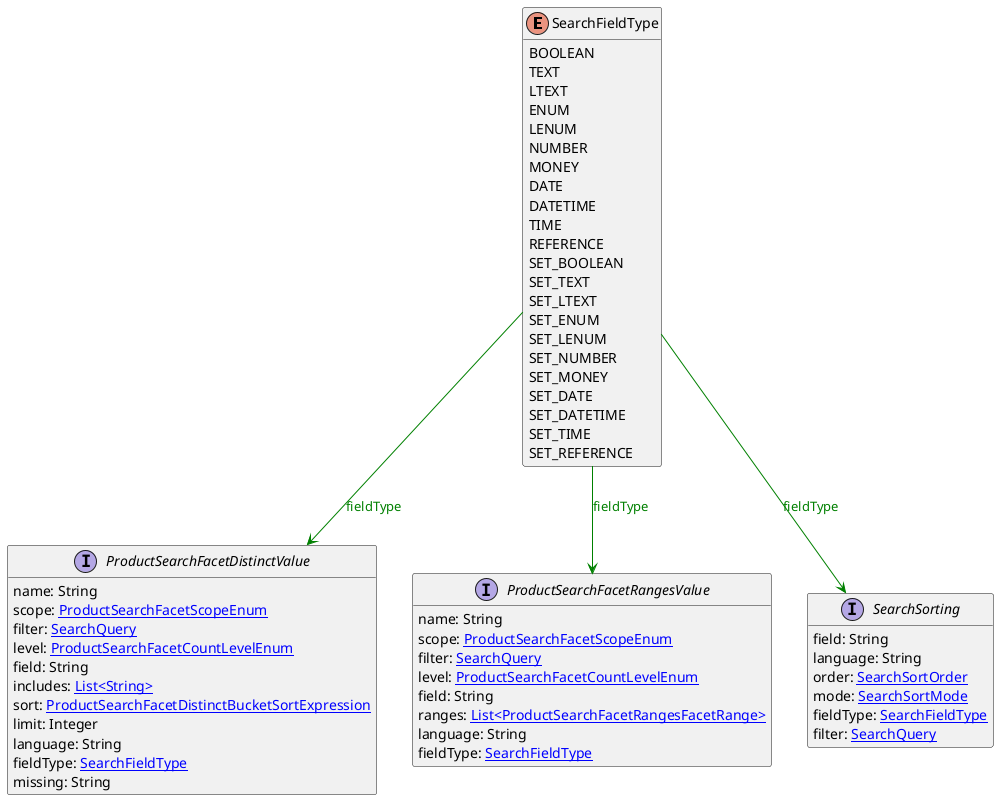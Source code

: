@startuml

hide methods
enum SearchFieldType {
    BOOLEAN
    TEXT
    LTEXT
    ENUM
    LENUM
    NUMBER
    MONEY
    DATE
    DATETIME
    TIME
    REFERENCE
    SET_BOOLEAN
    SET_TEXT
    SET_LTEXT
    SET_ENUM
    SET_LENUM
    SET_NUMBER
    SET_MONEY
    SET_DATE
    SET_DATETIME
    SET_TIME
    SET_REFERENCE
}
interface ProductSearchFacetDistinctValue [[ProductSearchFacetDistinctValue.svg]]  {
    name: String
    scope: [[ProductSearchFacetScopeEnum.svg ProductSearchFacetScopeEnum]]
    filter: [[SearchQuery.svg SearchQuery]]
    level: [[ProductSearchFacetCountLevelEnum.svg ProductSearchFacetCountLevelEnum]]
    field: String
    includes: [[String.svg List<String>]]
    sort: [[ProductSearchFacetDistinctBucketSortExpression.svg ProductSearchFacetDistinctBucketSortExpression]]
    limit: Integer
    language: String
    fieldType: [[SearchFieldType.svg SearchFieldType]]
    missing: String
}
interface ProductSearchFacetRangesValue [[ProductSearchFacetRangesValue.svg]]  {
    name: String
    scope: [[ProductSearchFacetScopeEnum.svg ProductSearchFacetScopeEnum]]
    filter: [[SearchQuery.svg SearchQuery]]
    level: [[ProductSearchFacetCountLevelEnum.svg ProductSearchFacetCountLevelEnum]]
    field: String
    ranges: [[ProductSearchFacetRangesFacetRange.svg List<ProductSearchFacetRangesFacetRange>]]
    language: String
    fieldType: [[SearchFieldType.svg SearchFieldType]]
}
interface SearchSorting [[SearchSorting.svg]]  {
    field: String
    language: String
    order: [[SearchSortOrder.svg SearchSortOrder]]
    mode: [[SearchSortMode.svg SearchSortMode]]
    fieldType: [[SearchFieldType.svg SearchFieldType]]
    filter: [[SearchQuery.svg SearchQuery]]
}
SearchFieldType --> ProductSearchFacetDistinctValue #green;text:green : "fieldType"
SearchFieldType --> ProductSearchFacetRangesValue #green;text:green : "fieldType"
SearchFieldType --> SearchSorting #green;text:green : "fieldType"
@enduml
